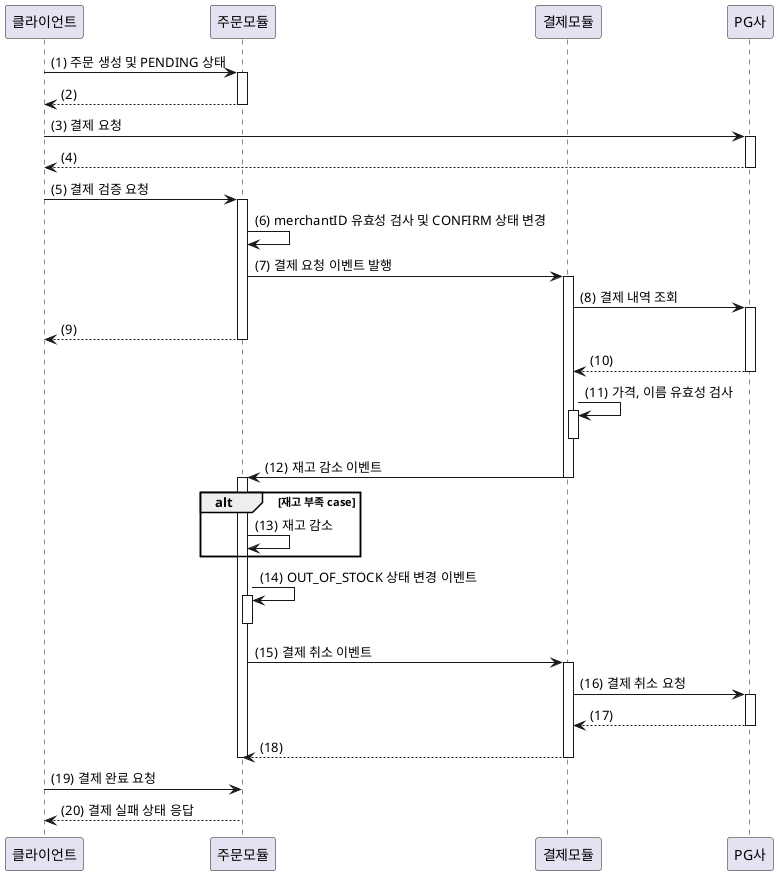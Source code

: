 @startuml

participant 클라이언트 as c
participant 주문모듈 as o
participant 결제모듈 as p
participant PG사 as pg

autonumber 1 "(0)"
c -> o : 주문 생성 및 PENDING 상태
activate o
c <-- o
deactivate o

c -> pg : 결제 요청
activate pg
c <-- pg
deactivate pg

c -> o : 결제 검증 요청
activate o
o -> o : merchantID 유효성 검사 및 CONFIRM 상태 변경
o -> p : 결제 요청 이벤트 발행
activate p
p -> pg : 결제 내역 조회
activate pg
c <-- o :
deactivate o




p <-- pg
deactivate pg
p -> p : 가격, 이름 유효성 검사
activate p


deactivate p





o <- p : 재고 감소 이벤트
deactivate p
activate o


alt 재고 부족 case
o -> o : 재고 감소
end
o -> o : OUT_OF_STOCK 상태 변경 이벤트
activate o
deactivate o
o -> p :결제 취소 이벤트
activate p

p -> pg : 결제 취소 요청
activate pg


p <-- pg
deactivate pg
o <-- p
deactivate p

deactivate o

c -> o : 결제 완료 요청
c <-- o : 결제 실패 상태 응답

@enduml
